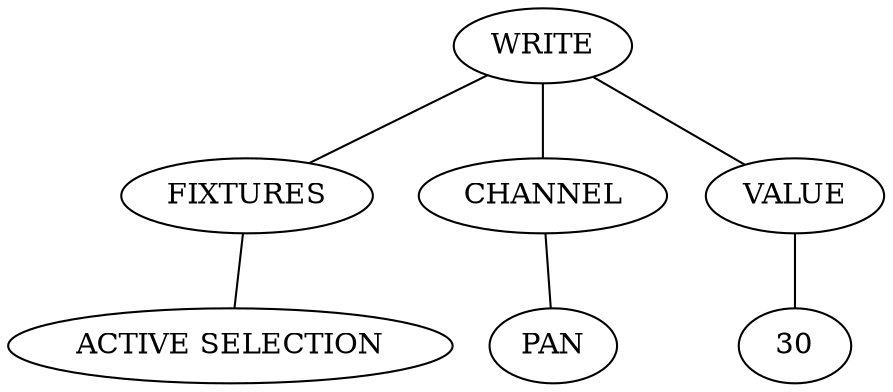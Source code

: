 // Channel Pan @ 30
strict graph {
    WRITE -- FIXTURES
    FIXTURES -- "ACTIVE SELECTION"
    WRITE -- CHANNEL
    CHANNEL -- PAN
    WRITE -- VALUE
    VALUE -- 30
}
